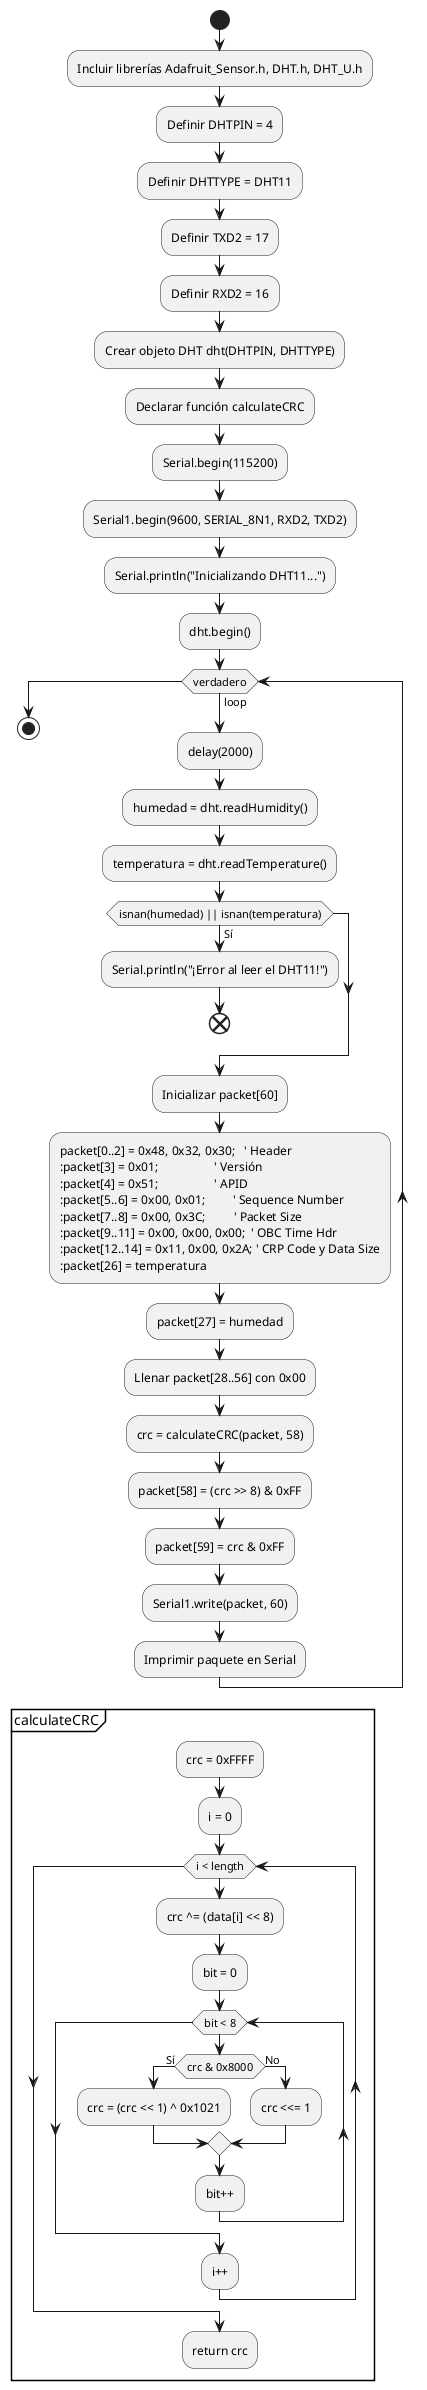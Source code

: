 @startuml

start

:Incluir librerías Adafruit_Sensor.h, DHT.h, DHT_U.h;
:Definir DHTPIN = 4;
:Definir DHTTYPE = DHT11;
:Definir TXD2 = 17;
:Definir RXD2 = 16;
:Crear objeto DHT dht(DHTPIN, DHTTYPE);
:Declarar función calculateCRC;

:Serial.begin(115200);
:Serial1.begin(9600, SERIAL_8N1, RXD2, TXD2);
:Serial.println("Inicializando DHT11...");
:dht.begin();

while (verdadero) is (loop)
  :delay(2000);
  :humedad = dht.readHumidity();
  :temperatura = dht.readTemperature();

  if (isnan(humedad) || isnan(temperatura)) then (Sí)
    :Serial.println("¡Error al leer el DHT11!");
    end
  endif

  :Inicializar packet[60];
  :packet[0..2] = 0x48, 0x32, 0x30;   ' Header
  :packet[3] = 0x01;                  ' Versión
  :packet[4] = 0x51;                  ' APID
  :packet[5..6] = 0x00, 0x01;         ' Sequence Number
  :packet[7..8] = 0x00, 0x3C;         ' Packet Size
  :packet[9..11] = 0x00, 0x00, 0x00;  ' OBC Time Hdr
  :packet[12..14] = 0x11, 0x00, 0x2A; ' CRP Code y Data Size
  :packet[26] = temperatura;
  :packet[27] = humedad;
  :Llenar packet[28..56] con 0x00;
  :crc = calculateCRC(packet, 58);
  :packet[58] = (crc >> 8) & 0xFF;
  :packet[59] = crc & 0xFF;

  :Serial1.write(packet, 60);
  :Imprimir paquete en Serial;
endwhile

stop

partition "calculateCRC" {
  :crc = 0xFFFF;
  :i = 0;
  while (i < length)
    :crc ^= (data[i] << 8);
    :bit = 0;
    while (bit < 8)
      if (crc & 0x8000) then (Sí)
        :crc = (crc << 1) ^ 0x1021;
      else (No)
        :crc <<= 1;
      endif
      :bit++;
    endwhile
    :i++;
  endwhile
  :return crc;
}

@enduml